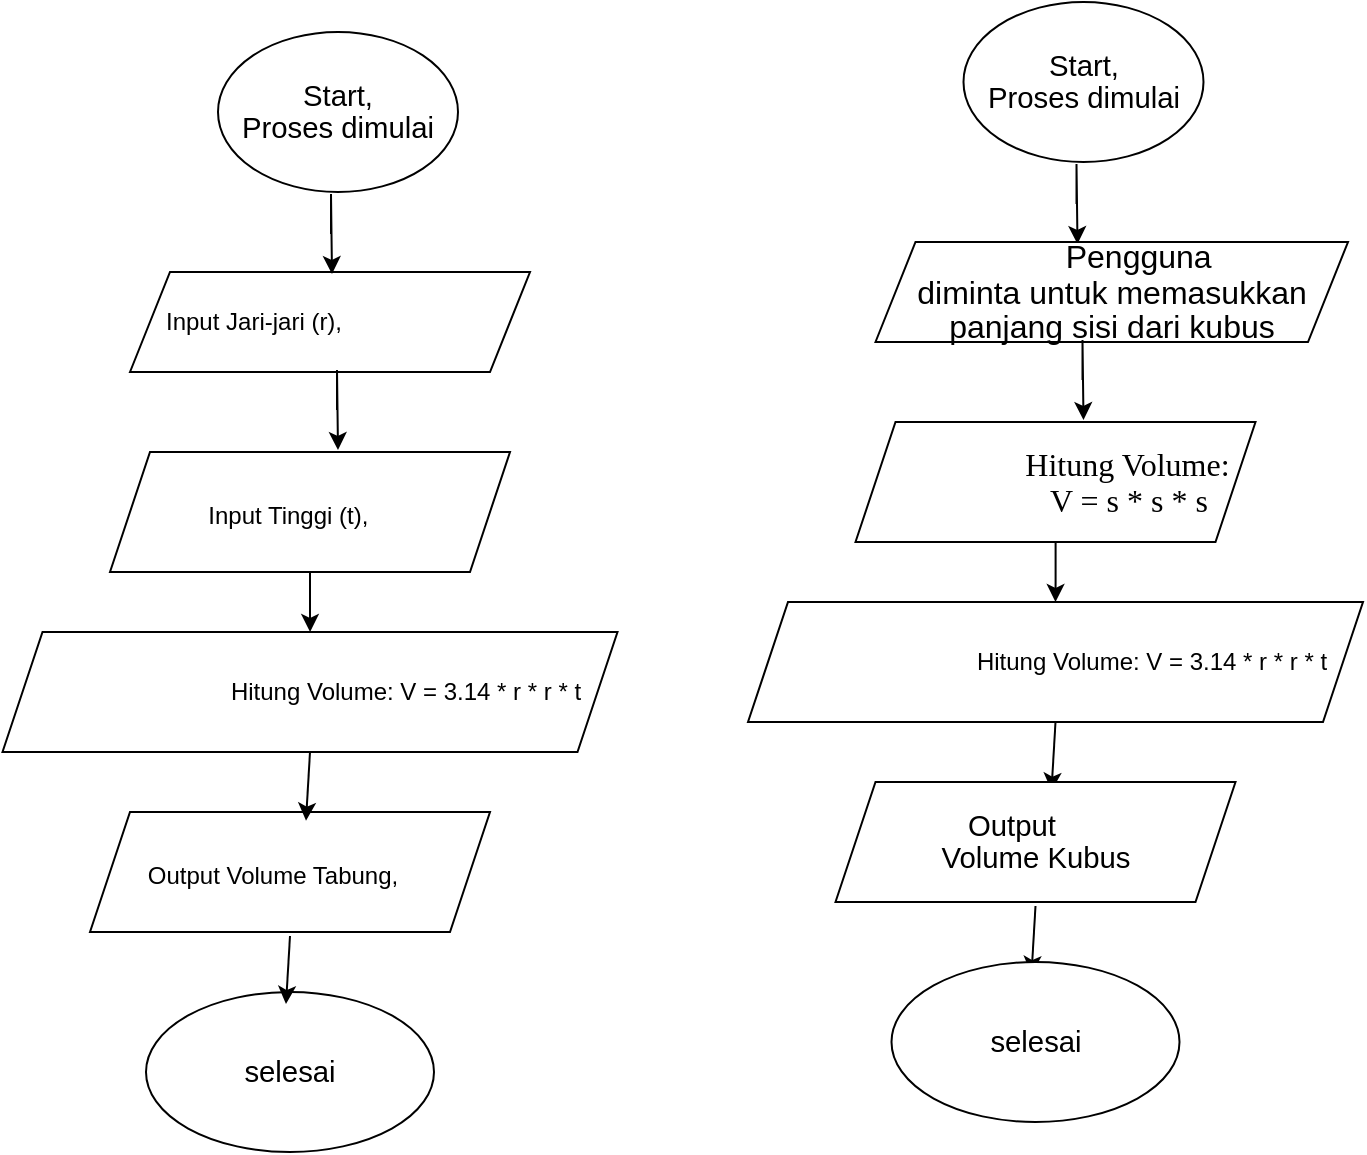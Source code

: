 <mxfile version="24.7.17">
  <diagram name="Page-1" id="3FwBafHV2PsOrIRw_oXQ">
    <mxGraphModel dx="1323" dy="923" grid="1" gridSize="10" guides="1" tooltips="1" connect="1" arrows="1" fold="1" page="1" pageScale="1" pageWidth="827" pageHeight="1169" math="0" shadow="0">
      <root>
        <mxCell id="0" />
        <mxCell id="1" parent="0" />
        <mxCell id="nj16pa6MrbtXmIkh1vBZ-1" value="&lt;span style=&quot;font-size:11.0pt;line-height:107%;&lt;br/&gt;font-family:&amp;quot;Calibri&amp;quot;,sans-serif;mso-ascii-theme-font:minor-latin;mso-fareast-font-family:&lt;br/&gt;Calibri;mso-fareast-theme-font:minor-latin;mso-hansi-theme-font:minor-latin;&lt;br/&gt;mso-bidi-font-family:&amp;quot;Times New Roman&amp;quot;;mso-bidi-theme-font:minor-bidi;&lt;br/&gt;mso-ansi-language:EN-US;mso-fareast-language:EN-US;mso-bidi-language:AR-SA&quot;&gt;Start,&lt;br/&gt;Proses dimulai&lt;/span&gt;" style="ellipse;whiteSpace=wrap;html=1;" vertex="1" parent="1">
          <mxGeometry x="125" y="40" width="120" height="80" as="geometry" />
        </mxCell>
        <mxCell id="nj16pa6MrbtXmIkh1vBZ-4" value="&lt;blockquote style=&quot;margin: 0 0 0 40px; border: none; padding: 0px;&quot;&gt;&lt;p style=&quot;text-indent:-18.0pt;mso-list:l0 level1 lfo1&quot; class=&quot;MsoListParagraph&quot;&gt;Input Jari-jari (r),&lt;/p&gt;&lt;/blockquote&gt;" style="shape=parallelogram;perimeter=parallelogramPerimeter;whiteSpace=wrap;html=1;fixedSize=1;align=left;" vertex="1" parent="1">
          <mxGeometry x="81" y="160" width="200" height="50" as="geometry" />
        </mxCell>
        <mxCell id="nj16pa6MrbtXmIkh1vBZ-10" value="" style="edgeStyle=orthogonalEdgeStyle;rounded=0;orthogonalLoop=1;jettySize=auto;html=1;" edge="1" parent="1" source="nj16pa6MrbtXmIkh1vBZ-7" target="nj16pa6MrbtXmIkh1vBZ-8">
          <mxGeometry relative="1" as="geometry" />
        </mxCell>
        <mxCell id="nj16pa6MrbtXmIkh1vBZ-7" value="&lt;p style=&quot;text-indent:-18.0pt;mso-list:l0 level1 lfo1&quot; class=&quot;MsoListParagraph&quot;&gt;&lt;b&gt;&lt;span style=&quot;font-size:12.0pt;mso-bidi-font-size:&lt;br/&gt;11.0pt;line-height:107%;font-family:&amp;quot;Times New Roman&amp;quot;,serif;mso-fareast-font-family:&lt;br/&gt;&amp;quot;Times New Roman&amp;quot;&quot;&gt;&lt;span style=&quot;font-variant-numeric: normal; font-variant-east-asian: normal; font-variant-alternates: normal; font-size-adjust: none; font-kerning: auto; font-optical-sizing: auto; font-feature-settings: normal; font-variation-settings: normal; font-variant-position: normal; font-weight: normal; font-stretch: normal; font-size: 7pt; line-height: normal; font-family: &amp;quot;Times New Roman&amp;quot;;&quot;&gt;&amp;nbsp;&lt;/span&gt;&lt;/span&gt;&lt;/b&gt;Input Tinggi (t),&lt;/p&gt;" style="shape=parallelogram;perimeter=parallelogramPerimeter;whiteSpace=wrap;html=1;fixedSize=1;" vertex="1" parent="1">
          <mxGeometry x="71" y="250" width="200" height="60" as="geometry" />
        </mxCell>
        <mxCell id="nj16pa6MrbtXmIkh1vBZ-8" value="&lt;p style=&quot;margin-left:72.0pt;mso-add-space:auto;&lt;br/&gt;text-indent:-18.0pt;mso-list:l0 level1 lfo1&quot; class=&quot;MsoListParagraph&quot;&gt;Hitung Volume: V = 3.14 * r * r * t&lt;/p&gt;" style="shape=parallelogram;perimeter=parallelogramPerimeter;whiteSpace=wrap;html=1;fixedSize=1;" vertex="1" parent="1">
          <mxGeometry x="17.25" y="340" width="307.5" height="60" as="geometry" />
        </mxCell>
        <mxCell id="nj16pa6MrbtXmIkh1vBZ-9" value="" style="endArrow=classic;html=1;rounded=0;" edge="1" parent="1">
          <mxGeometry width="50" height="50" relative="1" as="geometry">
            <mxPoint x="184.5" y="229" as="sourcePoint" />
            <mxPoint x="185" y="249" as="targetPoint" />
            <Array as="points">
              <mxPoint x="184.5" y="209" />
            </Array>
          </mxGeometry>
        </mxCell>
        <mxCell id="nj16pa6MrbtXmIkh1vBZ-11" value="&lt;p style=&quot;text-indent:-18.0pt;mso-list:l0 level1 lfo1&quot; class=&quot;MsoListParagraph&quot;&gt;&lt;b&gt;&lt;span style=&quot;font-size:12.0pt;mso-bidi-font-size:&lt;br/&gt;11.0pt;line-height:107%;font-family:&amp;quot;Times New Roman&amp;quot;,serif;mso-fareast-font-family:&lt;br/&gt;&amp;quot;Times New Roman&amp;quot;&quot;&gt;&lt;span style=&quot;font-variant-numeric: normal; font-variant-east-asian: normal; font-variant-alternates: normal; font-size-adjust: none; font-kerning: auto; font-optical-sizing: auto; font-feature-settings: normal; font-variation-settings: normal; font-variant-position: normal; font-weight: normal; font-stretch: normal; font-size: 7pt; line-height: normal; font-family: &amp;quot;Times New Roman&amp;quot;;&quot;&gt;&amp;nbsp; &amp;nbsp;&lt;/span&gt;&lt;/span&gt;&lt;/b&gt;Output Volume Tabung,&lt;/p&gt;" style="shape=parallelogram;perimeter=parallelogramPerimeter;whiteSpace=wrap;html=1;fixedSize=1;" vertex="1" parent="1">
          <mxGeometry x="61" y="430" width="200" height="60" as="geometry" />
        </mxCell>
        <mxCell id="nj16pa6MrbtXmIkh1vBZ-15" value="" style="endArrow=classic;html=1;rounded=0;exitX=0.5;exitY=1;exitDx=0;exitDy=0;entryX=0.54;entryY=0.072;entryDx=0;entryDy=0;entryPerimeter=0;" edge="1" parent="1" source="nj16pa6MrbtXmIkh1vBZ-8" target="nj16pa6MrbtXmIkh1vBZ-11">
          <mxGeometry width="50" height="50" relative="1" as="geometry">
            <mxPoint x="336.5" y="386" as="sourcePoint" />
            <mxPoint x="337" y="406" as="targetPoint" />
            <Array as="points" />
          </mxGeometry>
        </mxCell>
        <mxCell id="nj16pa6MrbtXmIkh1vBZ-19" value="&lt;span style=&quot;font-size: 14.667px;&quot;&gt;selesai&lt;/span&gt;" style="ellipse;whiteSpace=wrap;html=1;" vertex="1" parent="1">
          <mxGeometry x="89" y="520" width="144" height="80" as="geometry" />
        </mxCell>
        <mxCell id="nj16pa6MrbtXmIkh1vBZ-21" value="" style="endArrow=classic;html=1;rounded=0;" edge="1" parent="1">
          <mxGeometry width="50" height="50" relative="1" as="geometry">
            <mxPoint x="181.5" y="141" as="sourcePoint" />
            <mxPoint x="182" y="161" as="targetPoint" />
            <Array as="points">
              <mxPoint x="181.5" y="121" />
            </Array>
          </mxGeometry>
        </mxCell>
        <mxCell id="nj16pa6MrbtXmIkh1vBZ-22" value="" style="endArrow=classic;html=1;rounded=0;exitX=0.5;exitY=1;exitDx=0;exitDy=0;entryX=0.54;entryY=0.072;entryDx=0;entryDy=0;entryPerimeter=0;" edge="1" parent="1">
          <mxGeometry width="50" height="50" relative="1" as="geometry">
            <mxPoint x="161" y="492" as="sourcePoint" />
            <mxPoint x="159" y="526" as="targetPoint" />
            <Array as="points" />
          </mxGeometry>
        </mxCell>
        <mxCell id="nj16pa6MrbtXmIkh1vBZ-23" value="&lt;span style=&quot;font-size:11.0pt;line-height:107%;&lt;br/&gt;font-family:&amp;quot;Calibri&amp;quot;,sans-serif;mso-ascii-theme-font:minor-latin;mso-fareast-font-family:&lt;br/&gt;Calibri;mso-fareast-theme-font:minor-latin;mso-hansi-theme-font:minor-latin;&lt;br/&gt;mso-bidi-font-family:&amp;quot;Times New Roman&amp;quot;;mso-bidi-theme-font:minor-bidi;&lt;br/&gt;mso-ansi-language:EN-US;mso-fareast-language:EN-US;mso-bidi-language:AR-SA&quot;&gt;Start,&lt;br/&gt;Proses dimulai&lt;/span&gt;" style="ellipse;whiteSpace=wrap;html=1;" vertex="1" parent="1">
          <mxGeometry x="497.75" y="25" width="120" height="80" as="geometry" />
        </mxCell>
        <mxCell id="nj16pa6MrbtXmIkh1vBZ-24" value="" style="endArrow=classic;html=1;rounded=0;" edge="1" parent="1">
          <mxGeometry width="50" height="50" relative="1" as="geometry">
            <mxPoint x="554.25" y="126" as="sourcePoint" />
            <mxPoint x="554.75" y="146" as="targetPoint" />
            <Array as="points">
              <mxPoint x="554.25" y="106" />
            </Array>
          </mxGeometry>
        </mxCell>
        <mxCell id="nj16pa6MrbtXmIkh1vBZ-25" value="&lt;span style=&quot;white-space: pre;&quot;&gt;&#x9;&lt;/span&gt;&lt;span style=&quot;font-size:12.0pt;line-height:107%;&lt;br/&gt;font-family:&amp;quot;Times New Roman&amp;quot;,serif;mso-fareast-font-family:&amp;quot;Times New Roman&amp;quot;;&lt;br/&gt;mso-ansi-language:EN-US;mso-fareast-language:EN-US;mso-bidi-language:AR-SA&quot;&gt;Pengguna&lt;br&gt;diminta untuk memasukkan panjang sisi dari kubus&lt;/span&gt;" style="shape=parallelogram;perimeter=parallelogramPerimeter;whiteSpace=wrap;html=1;fixedSize=1;align=center;" vertex="1" parent="1">
          <mxGeometry x="453.75" y="145" width="236.25" height="50" as="geometry" />
        </mxCell>
        <mxCell id="nj16pa6MrbtXmIkh1vBZ-26" value="" style="endArrow=classic;html=1;rounded=0;" edge="1" parent="1">
          <mxGeometry width="50" height="50" relative="1" as="geometry">
            <mxPoint x="557.25" y="214" as="sourcePoint" />
            <mxPoint x="557.75" y="234" as="targetPoint" />
            <Array as="points">
              <mxPoint x="557.25" y="194" />
            </Array>
          </mxGeometry>
        </mxCell>
        <mxCell id="nj16pa6MrbtXmIkh1vBZ-27" value="&lt;p style=&quot;text-align: left; margin: 0cm 0cm 0cm 72pt; text-indent: -18pt; line-height: normal;&quot; class=&quot;MsoListParagraph&quot;&gt;&lt;span style=&quot;font-size:12.0pt;&lt;br/&gt;font-family:Symbol;mso-fareast-font-family:Symbol;mso-bidi-font-family:Symbol&quot;&gt;&lt;span style=&quot;font-variant-numeric: normal; font-variant-east-asian: normal; font-variant-alternates: normal; font-size-adjust: none; font-kerning: auto; font-optical-sizing: auto; font-feature-settings: normal; font-variation-settings: normal; font-variant-position: normal; font-stretch: normal; font-size: 7pt; line-height: normal; font-family: &amp;quot;Times New Roman&amp;quot;;&quot;&gt;&amp;nbsp; &amp;nbsp; &amp;nbsp;&lt;/span&gt;&lt;/span&gt;&lt;span style=&quot;font-size:12.0pt;font-family:&amp;quot;Times New Roman&amp;quot;,serif;&lt;br/&gt;mso-fareast-font-family:&amp;quot;Times New Roman&amp;quot;&quot;&gt;Hitung Volume: V = s * s * s&lt;/span&gt;&lt;/p&gt;" style="shape=parallelogram;perimeter=parallelogramPerimeter;whiteSpace=wrap;html=1;fixedSize=1;" vertex="1" parent="1">
          <mxGeometry x="443.75" y="235" width="200" height="60" as="geometry" />
        </mxCell>
        <mxCell id="nj16pa6MrbtXmIkh1vBZ-28" value="" style="edgeStyle=orthogonalEdgeStyle;rounded=0;orthogonalLoop=1;jettySize=auto;html=1;" edge="1" source="nj16pa6MrbtXmIkh1vBZ-27" target="nj16pa6MrbtXmIkh1vBZ-33" parent="1">
          <mxGeometry relative="1" as="geometry" />
        </mxCell>
        <mxCell id="nj16pa6MrbtXmIkh1vBZ-29" value="" style="endArrow=classic;html=1;rounded=0;exitX=0.5;exitY=1;exitDx=0;exitDy=0;entryX=0.54;entryY=0.072;entryDx=0;entryDy=0;entryPerimeter=0;" edge="1" source="nj16pa6MrbtXmIkh1vBZ-33" target="nj16pa6MrbtXmIkh1vBZ-30" parent="1">
          <mxGeometry width="50" height="50" relative="1" as="geometry">
            <mxPoint x="709.25" y="371" as="sourcePoint" />
            <mxPoint x="709.75" y="391" as="targetPoint" />
            <Array as="points" />
          </mxGeometry>
        </mxCell>
        <mxCell id="nj16pa6MrbtXmIkh1vBZ-30" value="&lt;p style=&quot;text-indent:-18.0pt;mso-list:l0 level1 lfo1&quot; class=&quot;MsoListParagraph&quot;&gt;&lt;span style=&quot;font-size:11.0pt;line-height:107%;&lt;br/&gt;font-family:&amp;quot;Calibri&amp;quot;,sans-serif;mso-ascii-theme-font:minor-latin;mso-fareast-font-family:&lt;br/&gt;Calibri;mso-fareast-theme-font:minor-latin;mso-hansi-theme-font:minor-latin;&lt;br/&gt;mso-bidi-font-family:&amp;quot;Times New Roman&amp;quot;;mso-bidi-theme-font:minor-bidi;&lt;br/&gt;mso-ansi-language:EN-US;mso-fareast-language:EN-US;mso-bidi-language:AR-SA&quot;&gt;Output&lt;br/&gt;Volume Kubus&lt;/span&gt;&lt;br&gt;&lt;/p&gt;" style="shape=parallelogram;perimeter=parallelogramPerimeter;whiteSpace=wrap;html=1;fixedSize=1;" vertex="1" parent="1">
          <mxGeometry x="433.75" y="415" width="200" height="60" as="geometry" />
        </mxCell>
        <mxCell id="nj16pa6MrbtXmIkh1vBZ-31" value="" style="endArrow=classic;html=1;rounded=0;exitX=0.5;exitY=1;exitDx=0;exitDy=0;entryX=0.54;entryY=0.072;entryDx=0;entryDy=0;entryPerimeter=0;" edge="1" parent="1">
          <mxGeometry width="50" height="50" relative="1" as="geometry">
            <mxPoint x="533.75" y="477" as="sourcePoint" />
            <mxPoint x="531.75" y="511" as="targetPoint" />
            <Array as="points" />
          </mxGeometry>
        </mxCell>
        <mxCell id="nj16pa6MrbtXmIkh1vBZ-32" value="&lt;span style=&quot;font-size: 14.667px;&quot;&gt;selesai&lt;/span&gt;" style="ellipse;whiteSpace=wrap;html=1;" vertex="1" parent="1">
          <mxGeometry x="461.75" y="505" width="144" height="80" as="geometry" />
        </mxCell>
        <mxCell id="nj16pa6MrbtXmIkh1vBZ-33" value="&lt;p style=&quot;margin-left:72.0pt;mso-add-space:auto;&lt;br/&gt;text-indent:-18.0pt;mso-list:l0 level1 lfo1&quot; class=&quot;MsoListParagraph&quot;&gt;Hitung Volume: V = 3.14 * r * r * t&lt;/p&gt;" style="shape=parallelogram;perimeter=parallelogramPerimeter;whiteSpace=wrap;html=1;fixedSize=1;" vertex="1" parent="1">
          <mxGeometry x="390" y="325" width="307.5" height="60" as="geometry" />
        </mxCell>
      </root>
    </mxGraphModel>
  </diagram>
</mxfile>
